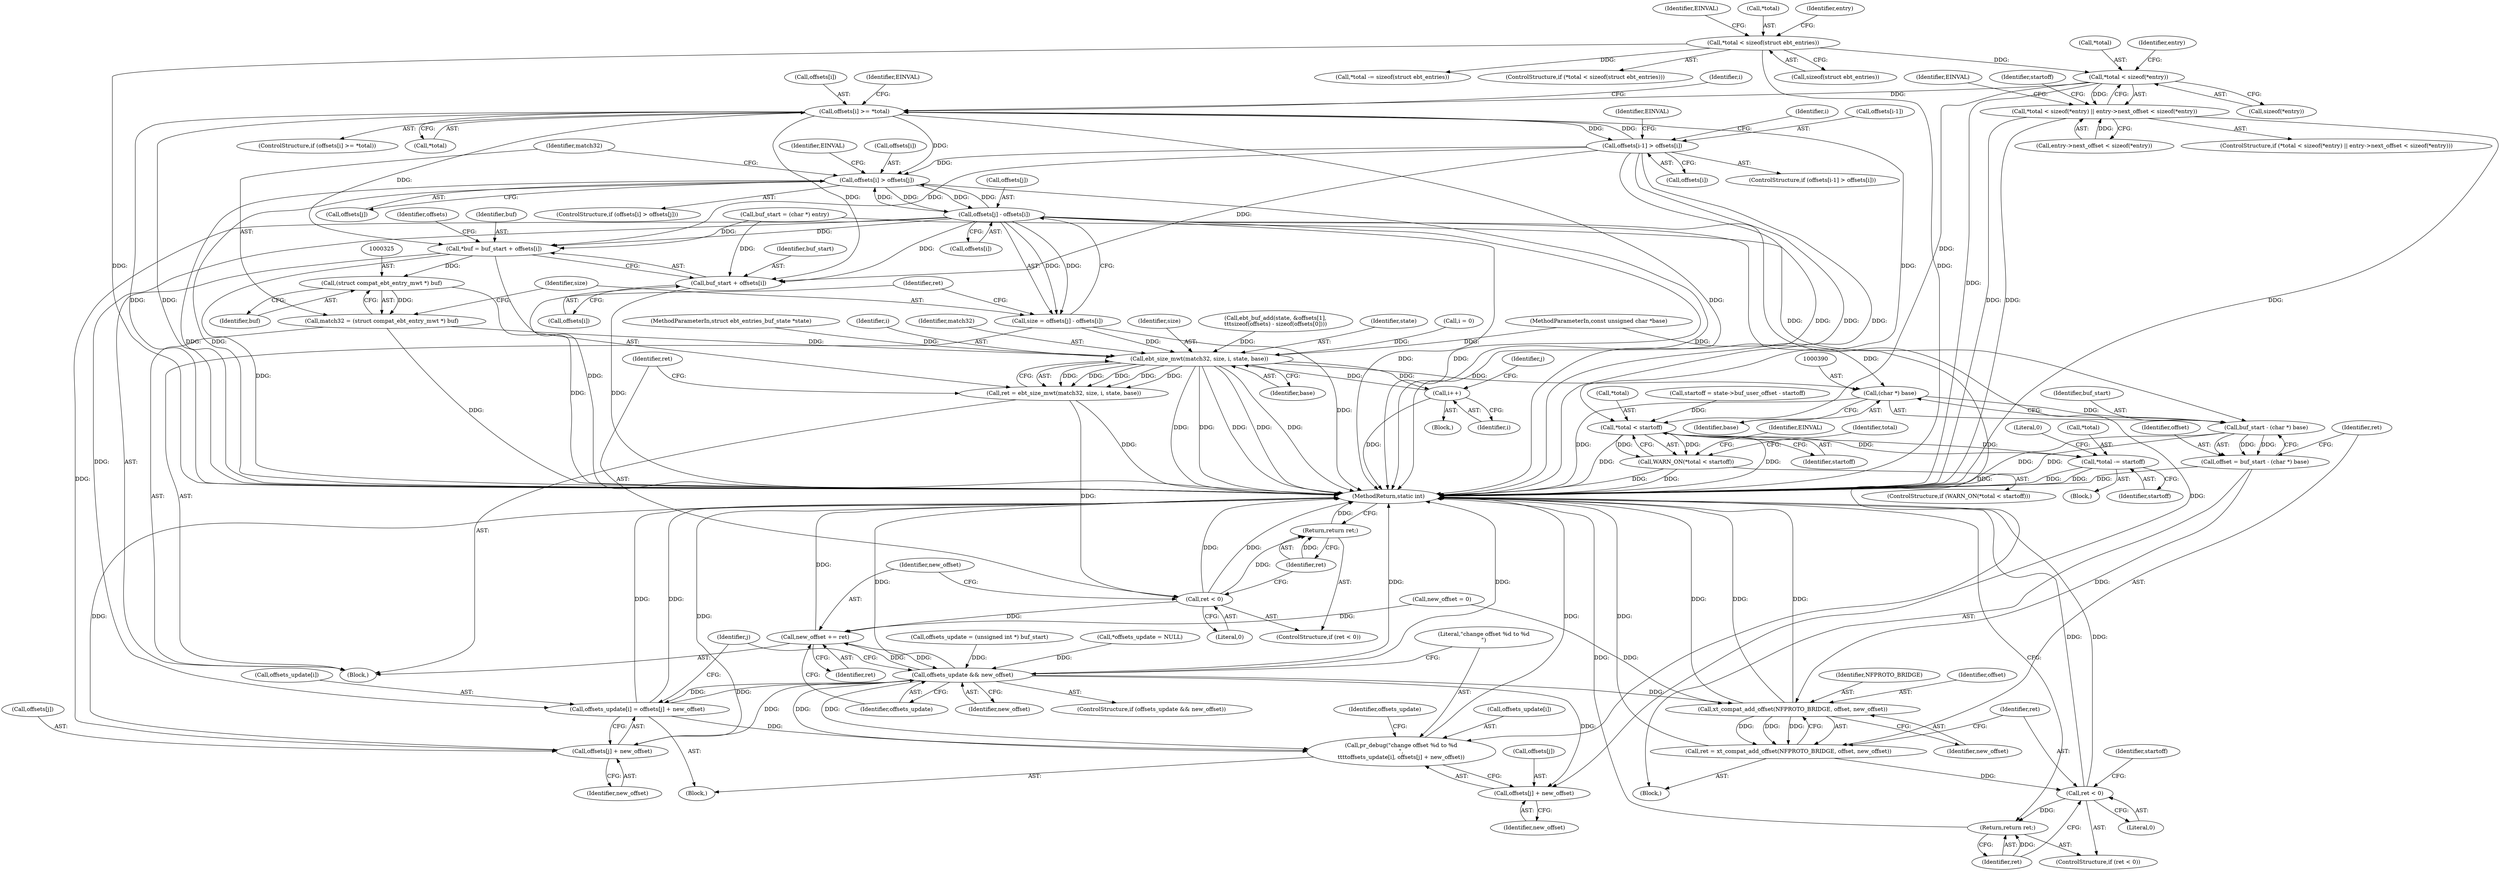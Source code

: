 digraph "0_linux_b71812168571fa55e44cdd0254471331b9c4c4c6_0@API" {
"1000152" [label="(Call,*total < sizeof(*entry))"];
"1000125" [label="(Call,*total < sizeof(struct ebt_entries))"];
"1000151" [label="(Call,*total < sizeof(*entry) || entry->next_offset < sizeof(*entry))"];
"1000257" [label="(Call,offsets[i] >= *total)"];
"1000272" [label="(Call,offsets[i-1] > offsets[i])"];
"1000304" [label="(Call,*buf = buf_start + offsets[i])"];
"1000324" [label="(Call,(struct compat_ebt_entry_mwt *) buf)"];
"1000322" [label="(Call,match32 = (struct compat_ebt_entry_mwt *) buf)"];
"1000338" [label="(Call,ebt_size_mwt(match32, size, i, state, base))"];
"1000298" [label="(Call,i++)"];
"1000336" [label="(Call,ret = ebt_size_mwt(match32, size, i, state, base))"];
"1000345" [label="(Call,ret < 0)"];
"1000348" [label="(Return,return ret;)"];
"1000350" [label="(Call,new_offset += ret)"];
"1000354" [label="(Call,offsets_update && new_offset)"];
"1000358" [label="(Call,pr_debug(\"change offset %d to %d\n\",\n\t\t\t\toffsets_update[i], offsets[j] + new_offset))"];
"1000363" [label="(Call,offsets[j] + new_offset)"];
"1000368" [label="(Call,offsets_update[i] = offsets[j] + new_offset)"];
"1000372" [label="(Call,offsets[j] + new_offset)"];
"1000394" [label="(Call,xt_compat_add_offset(NFPROTO_BRIDGE, offset, new_offset))"];
"1000392" [label="(Call,ret = xt_compat_add_offset(NFPROTO_BRIDGE, offset, new_offset))"];
"1000399" [label="(Call,ret < 0)"];
"1000402" [label="(Return,return ret;)"];
"1000389" [label="(Call,(char *) base)"];
"1000387" [label="(Call,buf_start - (char *) base)"];
"1000385" [label="(Call,offset = buf_start - (char *) base)"];
"1000306" [label="(Call,buf_start + offsets[i])"];
"1000312" [label="(Call,offsets[i] > offsets[j])"];
"1000329" [label="(Call,offsets[j] - offsets[i])"];
"1000327" [label="(Call,size = offsets[j] - offsets[i])"];
"1000413" [label="(Call,*total < startoff)"];
"1000412" [label="(Call,WARN_ON(*total < startoff))"];
"1000420" [label="(Call,*total -= startoff)"];
"1000345" [label="(Call,ret < 0)"];
"1000414" [label="(Call,*total)"];
"1000340" [label="(Identifier,size)"];
"1000132" [label="(Identifier,EINVAL)"];
"1000268" [label="(Identifier,i)"];
"1000314" [label="(Identifier,offsets)"];
"1000351" [label="(Identifier,new_offset)"];
"1000271" [label="(ControlStructure,if (offsets[i-1] > offsets[i]))"];
"1000215" [label="(Call,offsets_update = (unsigned int *) buf_start)"];
"1000423" [label="(Identifier,startoff)"];
"1000150" [label="(ControlStructure,if (*total < sizeof(*entry) || entry->next_offset < sizeof(*entry)))"];
"1000419" [label="(Identifier,EINVAL)"];
"1000388" [label="(Identifier,buf_start)"];
"1000397" [label="(Identifier,new_offset)"];
"1000355" [label="(Identifier,offsets_update)"];
"1000403" [label="(Identifier,ret)"];
"1000311" [label="(ControlStructure,if (offsets[i] > offsets[j]))"];
"1000321" [label="(Identifier,EINVAL)"];
"1000421" [label="(Call,*total)"];
"1000256" [label="(ControlStructure,if (offsets[i] >= *total))"];
"1000152" [label="(Call,*total < sizeof(*entry))"];
"1000368" [label="(Call,offsets_update[i] = offsets[j] + new_offset)"];
"1000387" [label="(Call,buf_start - (char *) base)"];
"1000367" [label="(Identifier,new_offset)"];
"1000316" [label="(Call,offsets[j])"];
"1000222" [label="(Call,ebt_buf_add(state, &offsets[1],\n\t\t\tsizeof(offsets) - sizeof(offsets[0])))"];
"1000342" [label="(Identifier,state)"];
"1000126" [label="(Call,*total)"];
"1000151" [label="(Call,*total < sizeof(*entry) || entry->next_offset < sizeof(*entry))"];
"1000313" [label="(Call,offsets[i])"];
"1000360" [label="(Call,offsets_update[i])"];
"1000372" [label="(Call,offsets[j] + new_offset)"];
"1000326" [label="(Identifier,buf)"];
"1000106" [label="(MethodParameterIn,const unsigned char *base)"];
"1000359" [label="(Literal,\"change offset %d to %d\n\")"];
"1000401" [label="(Literal,0)"];
"1000357" [label="(Block,)"];
"1000356" [label="(Identifier,new_offset)"];
"1000304" [label="(Call,*buf = buf_start + offsets[i])"];
"1000286" [label="(Call,i = 0)"];
"1000273" [label="(Call,offsets[i-1])"];
"1000312" [label="(Call,offsets[i] > offsets[j])"];
"1000370" [label="(Identifier,offsets_update)"];
"1000139" [label="(Call,*total -= sizeof(struct ebt_entries))"];
"1000338" [label="(Call,ebt_size_mwt(match32, size, i, state, base))"];
"1000392" [label="(Call,ret = xt_compat_add_offset(NFPROTO_BRIDGE, offset, new_offset))"];
"1000155" [label="(Call,sizeof(*entry))"];
"1000108" [label="(MethodParameterIn,struct ebt_entries_buf_state *state)"];
"1000350" [label="(Call,new_offset += ret)"];
"1000297" [label="(Identifier,j)"];
"1000328" [label="(Identifier,size)"];
"1000125" [label="(Call,*total < sizeof(struct ebt_entries))"];
"1000396" [label="(Identifier,offset)"];
"1000327" [label="(Call,size = offsets[j] - offsets[i])"];
"1000295" [label="(Block,)"];
"1000278" [label="(Call,offsets[i])"];
"1000333" [label="(Call,offsets[i])"];
"1000383" [label="(Block,)"];
"1000153" [label="(Call,*total)"];
"1000411" [label="(ControlStructure,if (WARN_ON(*total < startoff)))"];
"1000343" [label="(Identifier,base)"];
"1000124" [label="(ControlStructure,if (*total < sizeof(struct ebt_entries)))"];
"1000158" [label="(Call,entry->next_offset < sizeof(*entry))"];
"1000305" [label="(Identifier,buf)"];
"1000363" [label="(Call,offsets[j] + new_offset)"];
"1000358" [label="(Call,pr_debug(\"change offset %d to %d\n\",\n\t\t\t\toffsets_update[i], offsets[j] + new_offset))"];
"1000324" [label="(Call,(struct compat_ebt_entry_mwt *) buf)"];
"1000308" [label="(Call,offsets[i])"];
"1000420" [label="(Call,*total -= startoff)"];
"1000376" [label="(Identifier,new_offset)"];
"1000261" [label="(Call,*total)"];
"1000353" [label="(ControlStructure,if (offsets_update && new_offset))"];
"1000136" [label="(Identifier,entry)"];
"1000307" [label="(Identifier,buf_start)"];
"1000369" [label="(Call,offsets_update[i])"];
"1000119" [label="(Call,*offsets_update = NULL)"];
"1000426" [label="(MethodReturn,static int)"];
"1000405" [label="(Identifier,startoff)"];
"1000398" [label="(ControlStructure,if (ret < 0))"];
"1000348" [label="(Return,return ret;)"];
"1000272" [label="(Call,offsets[i-1] > offsets[i])"];
"1000341" [label="(Identifier,i)"];
"1000300" [label="(Block,)"];
"1000339" [label="(Identifier,match32)"];
"1000389" [label="(Call,(char *) base)"];
"1000293" [label="(Identifier,j)"];
"1000128" [label="(Call,sizeof(struct ebt_entries))"];
"1000258" [label="(Call,offsets[i])"];
"1000416" [label="(Identifier,startoff)"];
"1000306" [label="(Call,buf_start + offsets[i])"];
"1000283" [label="(Identifier,EINVAL)"];
"1000160" [label="(Identifier,entry)"];
"1000241" [label="(Call,buf_start = (char *) entry)"];
"1000425" [label="(Literal,0)"];
"1000346" [label="(Identifier,ret)"];
"1000322" [label="(Call,match32 = (struct compat_ebt_entry_mwt *) buf)"];
"1000349" [label="(Identifier,ret)"];
"1000413" [label="(Call,*total < startoff)"];
"1000330" [label="(Call,offsets[j])"];
"1000354" [label="(Call,offsets_update && new_offset)"];
"1000394" [label="(Call,xt_compat_add_offset(NFPROTO_BRIDGE, offset, new_offset))"];
"1000393" [label="(Identifier,ret)"];
"1000329" [label="(Call,offsets[j] - offsets[i])"];
"1000114" [label="(Call,new_offset = 0)"];
"1000352" [label="(Identifier,ret)"];
"1000373" [label="(Call,offsets[j])"];
"1000336" [label="(Call,ret = ebt_size_mwt(match32, size, i, state, base))"];
"1000402" [label="(Return,return ret;)"];
"1000399" [label="(Call,ret < 0)"];
"1000299" [label="(Identifier,i)"];
"1000298" [label="(Call,i++)"];
"1000265" [label="(Identifier,EINVAL)"];
"1000412" [label="(Call,WARN_ON(*total < startoff))"];
"1000169" [label="(Identifier,startoff)"];
"1000395" [label="(Identifier,NFPROTO_BRIDGE)"];
"1000404" [label="(Call,startoff = state->buf_user_offset - startoff)"];
"1000386" [label="(Identifier,offset)"];
"1000323" [label="(Identifier,match32)"];
"1000391" [label="(Identifier,base)"];
"1000337" [label="(Identifier,ret)"];
"1000344" [label="(ControlStructure,if (ret < 0))"];
"1000109" [label="(Block,)"];
"1000347" [label="(Literal,0)"];
"1000257" [label="(Call,offsets[i] >= *total)"];
"1000254" [label="(Identifier,i)"];
"1000385" [label="(Call,offset = buf_start - (char *) base)"];
"1000167" [label="(Identifier,EINVAL)"];
"1000400" [label="(Identifier,ret)"];
"1000364" [label="(Call,offsets[j])"];
"1000422" [label="(Identifier,total)"];
"1000152" -> "1000151"  [label="AST: "];
"1000152" -> "1000155"  [label="CFG: "];
"1000153" -> "1000152"  [label="AST: "];
"1000155" -> "1000152"  [label="AST: "];
"1000160" -> "1000152"  [label="CFG: "];
"1000151" -> "1000152"  [label="CFG: "];
"1000152" -> "1000426"  [label="DDG: "];
"1000152" -> "1000151"  [label="DDG: "];
"1000125" -> "1000152"  [label="DDG: "];
"1000152" -> "1000257"  [label="DDG: "];
"1000152" -> "1000413"  [label="DDG: "];
"1000125" -> "1000124"  [label="AST: "];
"1000125" -> "1000128"  [label="CFG: "];
"1000126" -> "1000125"  [label="AST: "];
"1000128" -> "1000125"  [label="AST: "];
"1000132" -> "1000125"  [label="CFG: "];
"1000136" -> "1000125"  [label="CFG: "];
"1000125" -> "1000426"  [label="DDG: "];
"1000125" -> "1000426"  [label="DDG: "];
"1000125" -> "1000139"  [label="DDG: "];
"1000151" -> "1000150"  [label="AST: "];
"1000151" -> "1000158"  [label="CFG: "];
"1000158" -> "1000151"  [label="AST: "];
"1000167" -> "1000151"  [label="CFG: "];
"1000169" -> "1000151"  [label="CFG: "];
"1000151" -> "1000426"  [label="DDG: "];
"1000151" -> "1000426"  [label="DDG: "];
"1000151" -> "1000426"  [label="DDG: "];
"1000158" -> "1000151"  [label="DDG: "];
"1000257" -> "1000256"  [label="AST: "];
"1000257" -> "1000261"  [label="CFG: "];
"1000258" -> "1000257"  [label="AST: "];
"1000261" -> "1000257"  [label="AST: "];
"1000265" -> "1000257"  [label="CFG: "];
"1000268" -> "1000257"  [label="CFG: "];
"1000257" -> "1000426"  [label="DDG: "];
"1000257" -> "1000426"  [label="DDG: "];
"1000257" -> "1000426"  [label="DDG: "];
"1000272" -> "1000257"  [label="DDG: "];
"1000257" -> "1000272"  [label="DDG: "];
"1000257" -> "1000304"  [label="DDG: "];
"1000257" -> "1000306"  [label="DDG: "];
"1000257" -> "1000312"  [label="DDG: "];
"1000257" -> "1000413"  [label="DDG: "];
"1000272" -> "1000271"  [label="AST: "];
"1000272" -> "1000278"  [label="CFG: "];
"1000273" -> "1000272"  [label="AST: "];
"1000278" -> "1000272"  [label="AST: "];
"1000283" -> "1000272"  [label="CFG: "];
"1000254" -> "1000272"  [label="CFG: "];
"1000272" -> "1000426"  [label="DDG: "];
"1000272" -> "1000426"  [label="DDG: "];
"1000272" -> "1000426"  [label="DDG: "];
"1000272" -> "1000304"  [label="DDG: "];
"1000272" -> "1000306"  [label="DDG: "];
"1000272" -> "1000312"  [label="DDG: "];
"1000304" -> "1000300"  [label="AST: "];
"1000304" -> "1000306"  [label="CFG: "];
"1000305" -> "1000304"  [label="AST: "];
"1000306" -> "1000304"  [label="AST: "];
"1000314" -> "1000304"  [label="CFG: "];
"1000304" -> "1000426"  [label="DDG: "];
"1000304" -> "1000426"  [label="DDG: "];
"1000241" -> "1000304"  [label="DDG: "];
"1000329" -> "1000304"  [label="DDG: "];
"1000304" -> "1000324"  [label="DDG: "];
"1000324" -> "1000322"  [label="AST: "];
"1000324" -> "1000326"  [label="CFG: "];
"1000325" -> "1000324"  [label="AST: "];
"1000326" -> "1000324"  [label="AST: "];
"1000322" -> "1000324"  [label="CFG: "];
"1000324" -> "1000426"  [label="DDG: "];
"1000324" -> "1000322"  [label="DDG: "];
"1000322" -> "1000300"  [label="AST: "];
"1000323" -> "1000322"  [label="AST: "];
"1000328" -> "1000322"  [label="CFG: "];
"1000322" -> "1000426"  [label="DDG: "];
"1000322" -> "1000338"  [label="DDG: "];
"1000338" -> "1000336"  [label="AST: "];
"1000338" -> "1000343"  [label="CFG: "];
"1000339" -> "1000338"  [label="AST: "];
"1000340" -> "1000338"  [label="AST: "];
"1000341" -> "1000338"  [label="AST: "];
"1000342" -> "1000338"  [label="AST: "];
"1000343" -> "1000338"  [label="AST: "];
"1000336" -> "1000338"  [label="CFG: "];
"1000338" -> "1000426"  [label="DDG: "];
"1000338" -> "1000426"  [label="DDG: "];
"1000338" -> "1000426"  [label="DDG: "];
"1000338" -> "1000426"  [label="DDG: "];
"1000338" -> "1000426"  [label="DDG: "];
"1000338" -> "1000298"  [label="DDG: "];
"1000338" -> "1000336"  [label="DDG: "];
"1000338" -> "1000336"  [label="DDG: "];
"1000338" -> "1000336"  [label="DDG: "];
"1000338" -> "1000336"  [label="DDG: "];
"1000338" -> "1000336"  [label="DDG: "];
"1000327" -> "1000338"  [label="DDG: "];
"1000286" -> "1000338"  [label="DDG: "];
"1000298" -> "1000338"  [label="DDG: "];
"1000222" -> "1000338"  [label="DDG: "];
"1000108" -> "1000338"  [label="DDG: "];
"1000106" -> "1000338"  [label="DDG: "];
"1000338" -> "1000389"  [label="DDG: "];
"1000298" -> "1000295"  [label="AST: "];
"1000298" -> "1000299"  [label="CFG: "];
"1000299" -> "1000298"  [label="AST: "];
"1000293" -> "1000298"  [label="CFG: "];
"1000298" -> "1000426"  [label="DDG: "];
"1000336" -> "1000300"  [label="AST: "];
"1000337" -> "1000336"  [label="AST: "];
"1000346" -> "1000336"  [label="CFG: "];
"1000336" -> "1000426"  [label="DDG: "];
"1000336" -> "1000345"  [label="DDG: "];
"1000345" -> "1000344"  [label="AST: "];
"1000345" -> "1000347"  [label="CFG: "];
"1000346" -> "1000345"  [label="AST: "];
"1000347" -> "1000345"  [label="AST: "];
"1000349" -> "1000345"  [label="CFG: "];
"1000351" -> "1000345"  [label="CFG: "];
"1000345" -> "1000426"  [label="DDG: "];
"1000345" -> "1000426"  [label="DDG: "];
"1000345" -> "1000348"  [label="DDG: "];
"1000345" -> "1000350"  [label="DDG: "];
"1000348" -> "1000344"  [label="AST: "];
"1000348" -> "1000349"  [label="CFG: "];
"1000349" -> "1000348"  [label="AST: "];
"1000426" -> "1000348"  [label="CFG: "];
"1000348" -> "1000426"  [label="DDG: "];
"1000349" -> "1000348"  [label="DDG: "];
"1000350" -> "1000300"  [label="AST: "];
"1000350" -> "1000352"  [label="CFG: "];
"1000351" -> "1000350"  [label="AST: "];
"1000352" -> "1000350"  [label="AST: "];
"1000355" -> "1000350"  [label="CFG: "];
"1000350" -> "1000426"  [label="DDG: "];
"1000354" -> "1000350"  [label="DDG: "];
"1000114" -> "1000350"  [label="DDG: "];
"1000350" -> "1000354"  [label="DDG: "];
"1000354" -> "1000353"  [label="AST: "];
"1000354" -> "1000355"  [label="CFG: "];
"1000354" -> "1000356"  [label="CFG: "];
"1000355" -> "1000354"  [label="AST: "];
"1000356" -> "1000354"  [label="AST: "];
"1000359" -> "1000354"  [label="CFG: "];
"1000297" -> "1000354"  [label="CFG: "];
"1000354" -> "1000426"  [label="DDG: "];
"1000354" -> "1000426"  [label="DDG: "];
"1000354" -> "1000426"  [label="DDG: "];
"1000368" -> "1000354"  [label="DDG: "];
"1000215" -> "1000354"  [label="DDG: "];
"1000119" -> "1000354"  [label="DDG: "];
"1000354" -> "1000358"  [label="DDG: "];
"1000354" -> "1000358"  [label="DDG: "];
"1000354" -> "1000363"  [label="DDG: "];
"1000354" -> "1000368"  [label="DDG: "];
"1000354" -> "1000372"  [label="DDG: "];
"1000354" -> "1000394"  [label="DDG: "];
"1000358" -> "1000357"  [label="AST: "];
"1000358" -> "1000363"  [label="CFG: "];
"1000359" -> "1000358"  [label="AST: "];
"1000360" -> "1000358"  [label="AST: "];
"1000363" -> "1000358"  [label="AST: "];
"1000370" -> "1000358"  [label="CFG: "];
"1000358" -> "1000426"  [label="DDG: "];
"1000368" -> "1000358"  [label="DDG: "];
"1000329" -> "1000358"  [label="DDG: "];
"1000363" -> "1000367"  [label="CFG: "];
"1000364" -> "1000363"  [label="AST: "];
"1000367" -> "1000363"  [label="AST: "];
"1000329" -> "1000363"  [label="DDG: "];
"1000368" -> "1000357"  [label="AST: "];
"1000368" -> "1000372"  [label="CFG: "];
"1000369" -> "1000368"  [label="AST: "];
"1000372" -> "1000368"  [label="AST: "];
"1000297" -> "1000368"  [label="CFG: "];
"1000368" -> "1000426"  [label="DDG: "];
"1000368" -> "1000426"  [label="DDG: "];
"1000329" -> "1000368"  [label="DDG: "];
"1000372" -> "1000376"  [label="CFG: "];
"1000373" -> "1000372"  [label="AST: "];
"1000376" -> "1000372"  [label="AST: "];
"1000372" -> "1000426"  [label="DDG: "];
"1000372" -> "1000426"  [label="DDG: "];
"1000329" -> "1000372"  [label="DDG: "];
"1000394" -> "1000392"  [label="AST: "];
"1000394" -> "1000397"  [label="CFG: "];
"1000395" -> "1000394"  [label="AST: "];
"1000396" -> "1000394"  [label="AST: "];
"1000397" -> "1000394"  [label="AST: "];
"1000392" -> "1000394"  [label="CFG: "];
"1000394" -> "1000426"  [label="DDG: "];
"1000394" -> "1000426"  [label="DDG: "];
"1000394" -> "1000426"  [label="DDG: "];
"1000394" -> "1000392"  [label="DDG: "];
"1000394" -> "1000392"  [label="DDG: "];
"1000394" -> "1000392"  [label="DDG: "];
"1000385" -> "1000394"  [label="DDG: "];
"1000114" -> "1000394"  [label="DDG: "];
"1000392" -> "1000383"  [label="AST: "];
"1000393" -> "1000392"  [label="AST: "];
"1000400" -> "1000392"  [label="CFG: "];
"1000392" -> "1000426"  [label="DDG: "];
"1000392" -> "1000399"  [label="DDG: "];
"1000399" -> "1000398"  [label="AST: "];
"1000399" -> "1000401"  [label="CFG: "];
"1000400" -> "1000399"  [label="AST: "];
"1000401" -> "1000399"  [label="AST: "];
"1000403" -> "1000399"  [label="CFG: "];
"1000405" -> "1000399"  [label="CFG: "];
"1000399" -> "1000426"  [label="DDG: "];
"1000399" -> "1000426"  [label="DDG: "];
"1000399" -> "1000402"  [label="DDG: "];
"1000402" -> "1000398"  [label="AST: "];
"1000402" -> "1000403"  [label="CFG: "];
"1000403" -> "1000402"  [label="AST: "];
"1000426" -> "1000402"  [label="CFG: "];
"1000402" -> "1000426"  [label="DDG: "];
"1000403" -> "1000402"  [label="DDG: "];
"1000389" -> "1000387"  [label="AST: "];
"1000389" -> "1000391"  [label="CFG: "];
"1000390" -> "1000389"  [label="AST: "];
"1000391" -> "1000389"  [label="AST: "];
"1000387" -> "1000389"  [label="CFG: "];
"1000389" -> "1000426"  [label="DDG: "];
"1000389" -> "1000387"  [label="DDG: "];
"1000106" -> "1000389"  [label="DDG: "];
"1000387" -> "1000385"  [label="AST: "];
"1000388" -> "1000387"  [label="AST: "];
"1000385" -> "1000387"  [label="CFG: "];
"1000387" -> "1000426"  [label="DDG: "];
"1000387" -> "1000426"  [label="DDG: "];
"1000387" -> "1000385"  [label="DDG: "];
"1000387" -> "1000385"  [label="DDG: "];
"1000241" -> "1000387"  [label="DDG: "];
"1000385" -> "1000383"  [label="AST: "];
"1000386" -> "1000385"  [label="AST: "];
"1000393" -> "1000385"  [label="CFG: "];
"1000385" -> "1000426"  [label="DDG: "];
"1000306" -> "1000308"  [label="CFG: "];
"1000307" -> "1000306"  [label="AST: "];
"1000308" -> "1000306"  [label="AST: "];
"1000306" -> "1000426"  [label="DDG: "];
"1000241" -> "1000306"  [label="DDG: "];
"1000329" -> "1000306"  [label="DDG: "];
"1000312" -> "1000311"  [label="AST: "];
"1000312" -> "1000316"  [label="CFG: "];
"1000313" -> "1000312"  [label="AST: "];
"1000316" -> "1000312"  [label="AST: "];
"1000321" -> "1000312"  [label="CFG: "];
"1000323" -> "1000312"  [label="CFG: "];
"1000312" -> "1000426"  [label="DDG: "];
"1000312" -> "1000426"  [label="DDG: "];
"1000312" -> "1000426"  [label="DDG: "];
"1000329" -> "1000312"  [label="DDG: "];
"1000329" -> "1000312"  [label="DDG: "];
"1000312" -> "1000329"  [label="DDG: "];
"1000312" -> "1000329"  [label="DDG: "];
"1000329" -> "1000327"  [label="AST: "];
"1000329" -> "1000333"  [label="CFG: "];
"1000330" -> "1000329"  [label="AST: "];
"1000333" -> "1000329"  [label="AST: "];
"1000327" -> "1000329"  [label="CFG: "];
"1000329" -> "1000426"  [label="DDG: "];
"1000329" -> "1000426"  [label="DDG: "];
"1000329" -> "1000327"  [label="DDG: "];
"1000329" -> "1000327"  [label="DDG: "];
"1000327" -> "1000300"  [label="AST: "];
"1000328" -> "1000327"  [label="AST: "];
"1000337" -> "1000327"  [label="CFG: "];
"1000327" -> "1000426"  [label="DDG: "];
"1000413" -> "1000412"  [label="AST: "];
"1000413" -> "1000416"  [label="CFG: "];
"1000414" -> "1000413"  [label="AST: "];
"1000416" -> "1000413"  [label="AST: "];
"1000412" -> "1000413"  [label="CFG: "];
"1000413" -> "1000426"  [label="DDG: "];
"1000413" -> "1000426"  [label="DDG: "];
"1000413" -> "1000412"  [label="DDG: "];
"1000413" -> "1000412"  [label="DDG: "];
"1000404" -> "1000413"  [label="DDG: "];
"1000413" -> "1000420"  [label="DDG: "];
"1000413" -> "1000420"  [label="DDG: "];
"1000412" -> "1000411"  [label="AST: "];
"1000419" -> "1000412"  [label="CFG: "];
"1000422" -> "1000412"  [label="CFG: "];
"1000412" -> "1000426"  [label="DDG: "];
"1000412" -> "1000426"  [label="DDG: "];
"1000420" -> "1000109"  [label="AST: "];
"1000420" -> "1000423"  [label="CFG: "];
"1000421" -> "1000420"  [label="AST: "];
"1000423" -> "1000420"  [label="AST: "];
"1000425" -> "1000420"  [label="CFG: "];
"1000420" -> "1000426"  [label="DDG: "];
"1000420" -> "1000426"  [label="DDG: "];
}
